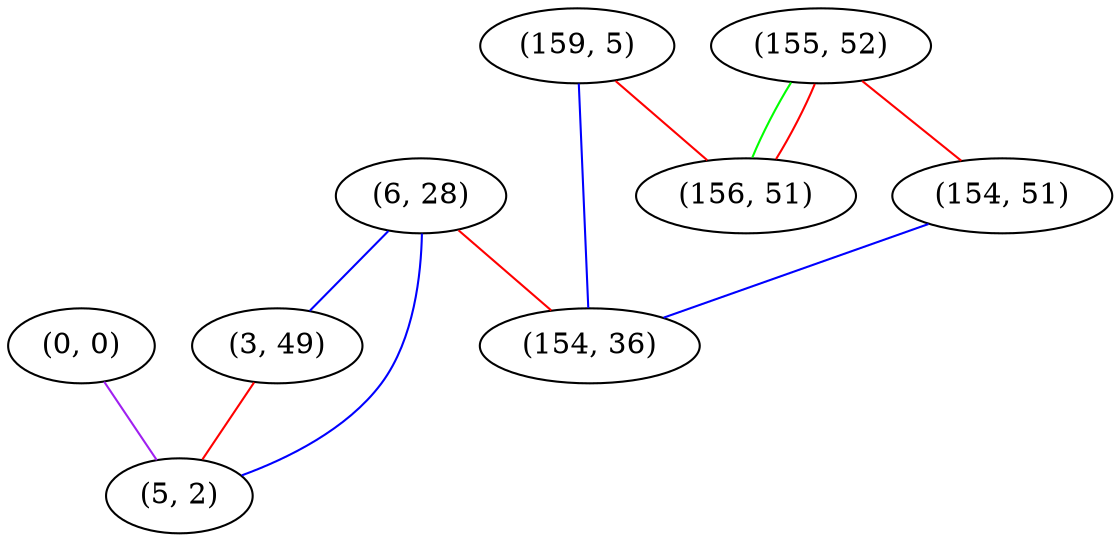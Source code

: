 graph "" {
"(0, 0)";
"(155, 52)";
"(6, 28)";
"(159, 5)";
"(154, 51)";
"(154, 36)";
"(3, 49)";
"(5, 2)";
"(156, 51)";
"(0, 0)" -- "(5, 2)"  [color=purple, key=0, weight=4];
"(155, 52)" -- "(154, 51)"  [color=red, key=0, weight=1];
"(155, 52)" -- "(156, 51)"  [color=green, key=0, weight=2];
"(155, 52)" -- "(156, 51)"  [color=red, key=1, weight=1];
"(6, 28)" -- "(3, 49)"  [color=blue, key=0, weight=3];
"(6, 28)" -- "(5, 2)"  [color=blue, key=0, weight=3];
"(6, 28)" -- "(154, 36)"  [color=red, key=0, weight=1];
"(159, 5)" -- "(154, 36)"  [color=blue, key=0, weight=3];
"(159, 5)" -- "(156, 51)"  [color=red, key=0, weight=1];
"(154, 51)" -- "(154, 36)"  [color=blue, key=0, weight=3];
"(3, 49)" -- "(5, 2)"  [color=red, key=0, weight=1];
}
